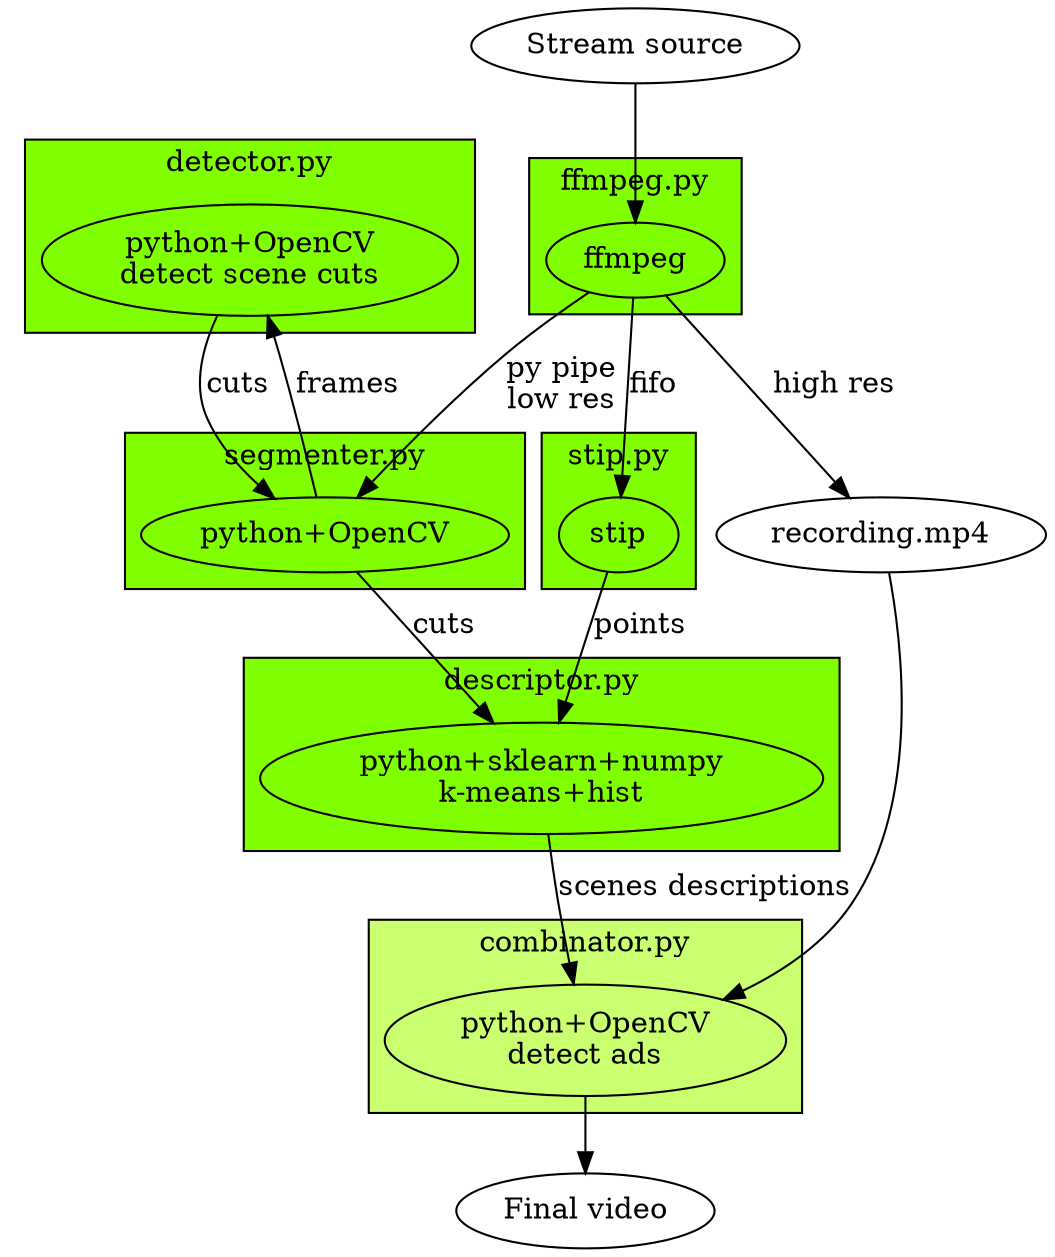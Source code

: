 digraph G {
	subgraph cluster_0 {
		a0[label="ffmpeg"];
		label = "ffmpeg.py";
		bgcolor = "chartreuse";
	}
	subgraph cluster_1 {
		b0[label="stip"];
		label = "stip.py";
		bgcolor = "chartreuse";
	}
	subgraph cluster_2 {
		f0[label="python+OpenCV\ndetect scene cuts"];
		label = "detector.py";
		bgcolor = "chartreuse";
	}
	subgraph cluster_3 {
		d0[label="python+OpenCV\n"];
		label = "segmenter.py";
		bgcolor = "chartreuse";
	}
	subgraph cluster_4 {
		e0[label="python+OpenCV\ndetect ads"];
		label = "combinator.py";
		bgcolor = "darkolivegreen1";
	}
	subgraph cluster_5 {
		c0[label="python+sklearn+numpy\nk-means+hist"];
		label = "descriptor.py";
		bgcolor = "chartreuse";
	}

	ss[label="Stream source"]
	ss -> a0;
	a0 -> b0[label="fifo"];
	b0 -> c0[label="points"];
	a0 -> d0[label="py pipe\nlow res"];
	a0 -> d3[label="high res"];
	d3 -> e0;
	c0 -> e0[label="scenes descriptions"];
	d0 -> f0[label="frames"];
	f0 -> d0[label="cuts"];
	d0 -> c0[label="cuts"]
	d3[label="recording.mp4"];
	fv[label="Final video"];
	e0 -> fv;
}